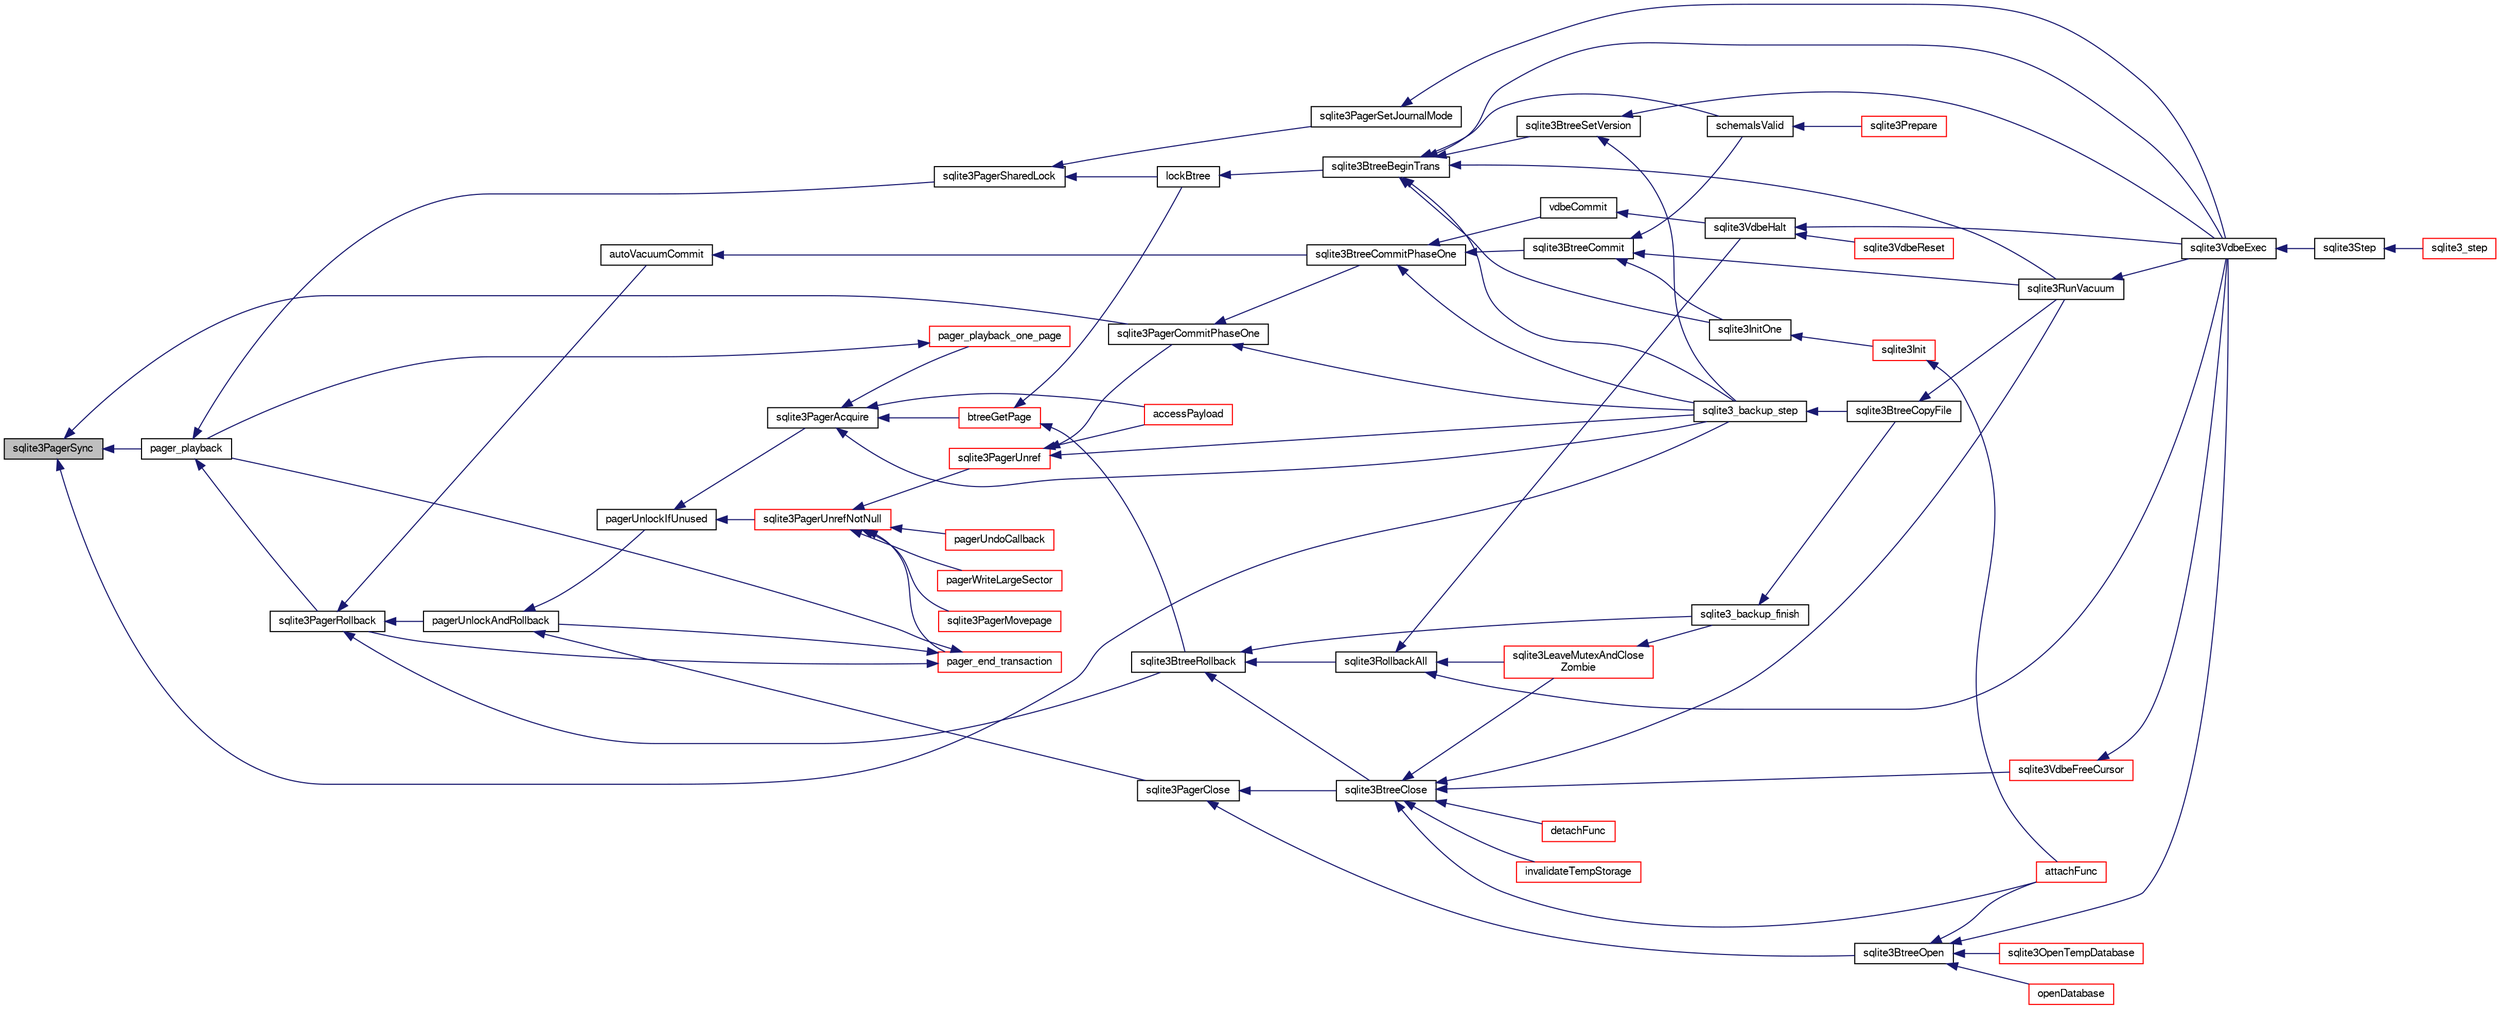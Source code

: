 digraph "sqlite3PagerSync"
{
  edge [fontname="FreeSans",fontsize="10",labelfontname="FreeSans",labelfontsize="10"];
  node [fontname="FreeSans",fontsize="10",shape=record];
  rankdir="LR";
  Node640385 [label="sqlite3PagerSync",height=0.2,width=0.4,color="black", fillcolor="grey75", style="filled", fontcolor="black"];
  Node640385 -> Node640386 [dir="back",color="midnightblue",fontsize="10",style="solid",fontname="FreeSans"];
  Node640386 [label="pager_playback",height=0.2,width=0.4,color="black", fillcolor="white", style="filled",URL="$sqlite3_8c.html#a9d9a750a9fc76eb4b668c8a16b164a65"];
  Node640386 -> Node640387 [dir="back",color="midnightblue",fontsize="10",style="solid",fontname="FreeSans"];
  Node640387 [label="sqlite3PagerSharedLock",height=0.2,width=0.4,color="black", fillcolor="white", style="filled",URL="$sqlite3_8c.html#a58c197b629fb6eaacf96c7add57c70df"];
  Node640387 -> Node640388 [dir="back",color="midnightblue",fontsize="10",style="solid",fontname="FreeSans"];
  Node640388 [label="sqlite3PagerSetJournalMode",height=0.2,width=0.4,color="black", fillcolor="white", style="filled",URL="$sqlite3_8c.html#afb929a0a4553cda84de16180ddbd09f7"];
  Node640388 -> Node640389 [dir="back",color="midnightblue",fontsize="10",style="solid",fontname="FreeSans"];
  Node640389 [label="sqlite3VdbeExec",height=0.2,width=0.4,color="black", fillcolor="white", style="filled",URL="$sqlite3_8c.html#a8ce40a614bdc56719c4d642b1e4dfb21"];
  Node640389 -> Node640390 [dir="back",color="midnightblue",fontsize="10",style="solid",fontname="FreeSans"];
  Node640390 [label="sqlite3Step",height=0.2,width=0.4,color="black", fillcolor="white", style="filled",URL="$sqlite3_8c.html#a3f2872e873e2758a4beedad1d5113554"];
  Node640390 -> Node640391 [dir="back",color="midnightblue",fontsize="10",style="solid",fontname="FreeSans"];
  Node640391 [label="sqlite3_step",height=0.2,width=0.4,color="red", fillcolor="white", style="filled",URL="$sqlite3_8h.html#ac1e491ce36b7471eb28387f7d3c74334"];
  Node640387 -> Node640650 [dir="back",color="midnightblue",fontsize="10",style="solid",fontname="FreeSans"];
  Node640650 [label="lockBtree",height=0.2,width=0.4,color="black", fillcolor="white", style="filled",URL="$sqlite3_8c.html#a5b808194d3178be15705a420265cee9d"];
  Node640650 -> Node640651 [dir="back",color="midnightblue",fontsize="10",style="solid",fontname="FreeSans"];
  Node640651 [label="sqlite3BtreeBeginTrans",height=0.2,width=0.4,color="black", fillcolor="white", style="filled",URL="$sqlite3_8c.html#a52d6706df15c67c22aa7d0e290c16bf5"];
  Node640651 -> Node640652 [dir="back",color="midnightblue",fontsize="10",style="solid",fontname="FreeSans"];
  Node640652 [label="sqlite3BtreeSetVersion",height=0.2,width=0.4,color="black", fillcolor="white", style="filled",URL="$sqlite3_8c.html#a2db3061b5c557699a47415ca0342ba01"];
  Node640652 -> Node640602 [dir="back",color="midnightblue",fontsize="10",style="solid",fontname="FreeSans"];
  Node640602 [label="sqlite3_backup_step",height=0.2,width=0.4,color="black", fillcolor="white", style="filled",URL="$sqlite3_8h.html#a1699b75e98d082eebc465a9e64c35269"];
  Node640602 -> Node640603 [dir="back",color="midnightblue",fontsize="10",style="solid",fontname="FreeSans"];
  Node640603 [label="sqlite3BtreeCopyFile",height=0.2,width=0.4,color="black", fillcolor="white", style="filled",URL="$sqlite3_8c.html#a4d9e19a79f0d5c1dfcef0bd137ae83f9"];
  Node640603 -> Node640575 [dir="back",color="midnightblue",fontsize="10",style="solid",fontname="FreeSans"];
  Node640575 [label="sqlite3RunVacuum",height=0.2,width=0.4,color="black", fillcolor="white", style="filled",URL="$sqlite3_8c.html#a5e83ddc7b3e7e8e79ad5d1fc92de1d2f"];
  Node640575 -> Node640389 [dir="back",color="midnightblue",fontsize="10",style="solid",fontname="FreeSans"];
  Node640652 -> Node640389 [dir="back",color="midnightblue",fontsize="10",style="solid",fontname="FreeSans"];
  Node640651 -> Node640602 [dir="back",color="midnightblue",fontsize="10",style="solid",fontname="FreeSans"];
  Node640651 -> Node640389 [dir="back",color="midnightblue",fontsize="10",style="solid",fontname="FreeSans"];
  Node640651 -> Node640415 [dir="back",color="midnightblue",fontsize="10",style="solid",fontname="FreeSans"];
  Node640415 [label="sqlite3InitOne",height=0.2,width=0.4,color="black", fillcolor="white", style="filled",URL="$sqlite3_8c.html#ac4318b25df65269906b0379251fe9b85"];
  Node640415 -> Node640416 [dir="back",color="midnightblue",fontsize="10",style="solid",fontname="FreeSans"];
  Node640416 [label="sqlite3Init",height=0.2,width=0.4,color="red", fillcolor="white", style="filled",URL="$sqlite3_8c.html#aed74e3dc765631a833f522f425ff5a48"];
  Node640416 -> Node640417 [dir="back",color="midnightblue",fontsize="10",style="solid",fontname="FreeSans"];
  Node640417 [label="attachFunc",height=0.2,width=0.4,color="red", fillcolor="white", style="filled",URL="$sqlite3_8c.html#a69cb751a7da501b9a0aa37e0d7c3eaf7"];
  Node640651 -> Node640600 [dir="back",color="midnightblue",fontsize="10",style="solid",fontname="FreeSans"];
  Node640600 [label="schemaIsValid",height=0.2,width=0.4,color="black", fillcolor="white", style="filled",URL="$sqlite3_8c.html#a7c466fe28e7ca6f46b8bf72c46d9738d"];
  Node640600 -> Node640568 [dir="back",color="midnightblue",fontsize="10",style="solid",fontname="FreeSans"];
  Node640568 [label="sqlite3Prepare",height=0.2,width=0.4,color="red", fillcolor="white", style="filled",URL="$sqlite3_8c.html#acb25890858d0bf4b12eb7aae569f0c7b"];
  Node640651 -> Node640575 [dir="back",color="midnightblue",fontsize="10",style="solid",fontname="FreeSans"];
  Node640386 -> Node640653 [dir="back",color="midnightblue",fontsize="10",style="solid",fontname="FreeSans"];
  Node640653 [label="sqlite3PagerRollback",height=0.2,width=0.4,color="black", fillcolor="white", style="filled",URL="$sqlite3_8c.html#afdd2ecbb97b7a716892ff6bd10c7dfd0"];
  Node640653 -> Node640654 [dir="back",color="midnightblue",fontsize="10",style="solid",fontname="FreeSans"];
  Node640654 [label="pagerUnlockAndRollback",height=0.2,width=0.4,color="black", fillcolor="white", style="filled",URL="$sqlite3_8c.html#a02d96b7bf62c3b13ba905d168914518c"];
  Node640654 -> Node640655 [dir="back",color="midnightblue",fontsize="10",style="solid",fontname="FreeSans"];
  Node640655 [label="sqlite3PagerClose",height=0.2,width=0.4,color="black", fillcolor="white", style="filled",URL="$sqlite3_8c.html#af94b1f96b60689fd09422cce2c85f53f"];
  Node640655 -> Node640656 [dir="back",color="midnightblue",fontsize="10",style="solid",fontname="FreeSans"];
  Node640656 [label="sqlite3BtreeOpen",height=0.2,width=0.4,color="black", fillcolor="white", style="filled",URL="$sqlite3_8c.html#a13dcb44dc34af6ce9d38de9c5aa975f9"];
  Node640656 -> Node640389 [dir="back",color="midnightblue",fontsize="10",style="solid",fontname="FreeSans"];
  Node640656 -> Node640417 [dir="back",color="midnightblue",fontsize="10",style="solid",fontname="FreeSans"];
  Node640656 -> Node640657 [dir="back",color="midnightblue",fontsize="10",style="solid",fontname="FreeSans"];
  Node640657 [label="sqlite3OpenTempDatabase",height=0.2,width=0.4,color="red", fillcolor="white", style="filled",URL="$sqlite3_8c.html#aaf3088380b731428b72d3b5777f93755"];
  Node640656 -> Node640624 [dir="back",color="midnightblue",fontsize="10",style="solid",fontname="FreeSans"];
  Node640624 [label="openDatabase",height=0.2,width=0.4,color="red", fillcolor="white", style="filled",URL="$sqlite3_8c.html#a6a9c3bc3a64234e863413f41db473758"];
  Node640655 -> Node640662 [dir="back",color="midnightblue",fontsize="10",style="solid",fontname="FreeSans"];
  Node640662 [label="sqlite3BtreeClose",height=0.2,width=0.4,color="black", fillcolor="white", style="filled",URL="$sqlite3_8c.html#a729b65009b66a99200496b09c124df01"];
  Node640662 -> Node640663 [dir="back",color="midnightblue",fontsize="10",style="solid",fontname="FreeSans"];
  Node640663 [label="sqlite3VdbeFreeCursor",height=0.2,width=0.4,color="red", fillcolor="white", style="filled",URL="$sqlite3_8c.html#a0f9084083e1d0639708934630f33d6ef"];
  Node640663 -> Node640389 [dir="back",color="midnightblue",fontsize="10",style="solid",fontname="FreeSans"];
  Node640662 -> Node640417 [dir="back",color="midnightblue",fontsize="10",style="solid",fontname="FreeSans"];
  Node640662 -> Node640604 [dir="back",color="midnightblue",fontsize="10",style="solid",fontname="FreeSans"];
  Node640604 [label="detachFunc",height=0.2,width=0.4,color="red", fillcolor="white", style="filled",URL="$sqlite3_8c.html#a2b3dd04cb87abd088926ab0082a60b77"];
  Node640662 -> Node640605 [dir="back",color="midnightblue",fontsize="10",style="solid",fontname="FreeSans"];
  Node640605 [label="invalidateTempStorage",height=0.2,width=0.4,color="red", fillcolor="white", style="filled",URL="$sqlite3_8c.html#a759777a1eb3c3e96a5af94932b39e69a"];
  Node640662 -> Node640575 [dir="back",color="midnightblue",fontsize="10",style="solid",fontname="FreeSans"];
  Node640662 -> Node640618 [dir="back",color="midnightblue",fontsize="10",style="solid",fontname="FreeSans"];
  Node640618 [label="sqlite3LeaveMutexAndClose\lZombie",height=0.2,width=0.4,color="red", fillcolor="white", style="filled",URL="$sqlite3_8c.html#afe3a37c29dcb0fe9fc15fe07a3976f59"];
  Node640618 -> Node640619 [dir="back",color="midnightblue",fontsize="10",style="solid",fontname="FreeSans"];
  Node640619 [label="sqlite3_backup_finish",height=0.2,width=0.4,color="black", fillcolor="white", style="filled",URL="$sqlite3_8h.html#a176857dd58d99be53b6d7305533e0048"];
  Node640619 -> Node640603 [dir="back",color="midnightblue",fontsize="10",style="solid",fontname="FreeSans"];
  Node640654 -> Node640667 [dir="back",color="midnightblue",fontsize="10",style="solid",fontname="FreeSans"];
  Node640667 [label="pagerUnlockIfUnused",height=0.2,width=0.4,color="black", fillcolor="white", style="filled",URL="$sqlite3_8c.html#abf547f4276efb6f10262f7fde1e4d065"];
  Node640667 -> Node640668 [dir="back",color="midnightblue",fontsize="10",style="solid",fontname="FreeSans"];
  Node640668 [label="sqlite3PagerAcquire",height=0.2,width=0.4,color="black", fillcolor="white", style="filled",URL="$sqlite3_8c.html#a22a53daafd2bd778cda390312651f994"];
  Node640668 -> Node640669 [dir="back",color="midnightblue",fontsize="10",style="solid",fontname="FreeSans"];
  Node640669 [label="pager_playback_one_page",height=0.2,width=0.4,color="red", fillcolor="white", style="filled",URL="$sqlite3_8c.html#adfca1dee9939482792fe2b4ed982d00e"];
  Node640669 -> Node640386 [dir="back",color="midnightblue",fontsize="10",style="solid",fontname="FreeSans"];
  Node640668 -> Node640674 [dir="back",color="midnightblue",fontsize="10",style="solid",fontname="FreeSans"];
  Node640674 [label="btreeGetPage",height=0.2,width=0.4,color="red", fillcolor="white", style="filled",URL="$sqlite3_8c.html#ac59679e30ceb0190614fbd19a7feb6de"];
  Node640674 -> Node640650 [dir="back",color="midnightblue",fontsize="10",style="solid",fontname="FreeSans"];
  Node640674 -> Node640713 [dir="back",color="midnightblue",fontsize="10",style="solid",fontname="FreeSans"];
  Node640713 [label="sqlite3BtreeRollback",height=0.2,width=0.4,color="black", fillcolor="white", style="filled",URL="$sqlite3_8c.html#a317473acdafdd688385c8954f09de186"];
  Node640713 -> Node640662 [dir="back",color="midnightblue",fontsize="10",style="solid",fontname="FreeSans"];
  Node640713 -> Node640619 [dir="back",color="midnightblue",fontsize="10",style="solid",fontname="FreeSans"];
  Node640713 -> Node640607 [dir="back",color="midnightblue",fontsize="10",style="solid",fontname="FreeSans"];
  Node640607 [label="sqlite3RollbackAll",height=0.2,width=0.4,color="black", fillcolor="white", style="filled",URL="$sqlite3_8c.html#ad902dd388d73208539f557962e3fe6bb"];
  Node640607 -> Node640608 [dir="back",color="midnightblue",fontsize="10",style="solid",fontname="FreeSans"];
  Node640608 [label="sqlite3VdbeHalt",height=0.2,width=0.4,color="black", fillcolor="white", style="filled",URL="$sqlite3_8c.html#a8d1d99703d999190fbc35ecc981cb709"];
  Node640608 -> Node640609 [dir="back",color="midnightblue",fontsize="10",style="solid",fontname="FreeSans"];
  Node640609 [label="sqlite3VdbeReset",height=0.2,width=0.4,color="red", fillcolor="white", style="filled",URL="$sqlite3_8c.html#a315a913742f7267f90d46d41446353b1"];
  Node640608 -> Node640389 [dir="back",color="midnightblue",fontsize="10",style="solid",fontname="FreeSans"];
  Node640607 -> Node640389 [dir="back",color="midnightblue",fontsize="10",style="solid",fontname="FreeSans"];
  Node640607 -> Node640618 [dir="back",color="midnightblue",fontsize="10",style="solid",fontname="FreeSans"];
  Node640668 -> Node640715 [dir="back",color="midnightblue",fontsize="10",style="solid",fontname="FreeSans"];
  Node640715 [label="accessPayload",height=0.2,width=0.4,color="red", fillcolor="white", style="filled",URL="$sqlite3_8c.html#acf70e6d3cb6afd54d677b3dffb6959d2"];
  Node640668 -> Node640602 [dir="back",color="midnightblue",fontsize="10",style="solid",fontname="FreeSans"];
  Node640667 -> Node640734 [dir="back",color="midnightblue",fontsize="10",style="solid",fontname="FreeSans"];
  Node640734 [label="sqlite3PagerUnrefNotNull",height=0.2,width=0.4,color="red", fillcolor="white", style="filled",URL="$sqlite3_8c.html#a4b314f96f09f5c68c94672e420e31ab9"];
  Node640734 -> Node640735 [dir="back",color="midnightblue",fontsize="10",style="solid",fontname="FreeSans"];
  Node640735 [label="pager_end_transaction",height=0.2,width=0.4,color="red", fillcolor="white", style="filled",URL="$sqlite3_8c.html#a0814e2cfab386b1e3ba74528870339fe"];
  Node640735 -> Node640654 [dir="back",color="midnightblue",fontsize="10",style="solid",fontname="FreeSans"];
  Node640735 -> Node640386 [dir="back",color="midnightblue",fontsize="10",style="solid",fontname="FreeSans"];
  Node640735 -> Node640653 [dir="back",color="midnightblue",fontsize="10",style="solid",fontname="FreeSans"];
  Node640734 -> Node640738 [dir="back",color="midnightblue",fontsize="10",style="solid",fontname="FreeSans"];
  Node640738 [label="pagerUndoCallback",height=0.2,width=0.4,color="red", fillcolor="white", style="filled",URL="$sqlite3_8c.html#aca578b7eaed97dbbc2219eb67e1de24f"];
  Node640734 -> Node640740 [dir="back",color="midnightblue",fontsize="10",style="solid",fontname="FreeSans"];
  Node640740 [label="sqlite3PagerUnref",height=0.2,width=0.4,color="red", fillcolor="white", style="filled",URL="$sqlite3_8c.html#aa9d040b7f24a8a5d99bf96863b52cd15"];
  Node640740 -> Node640742 [dir="back",color="midnightblue",fontsize="10",style="solid",fontname="FreeSans"];
  Node640742 [label="sqlite3PagerCommitPhaseOne",height=0.2,width=0.4,color="black", fillcolor="white", style="filled",URL="$sqlite3_8c.html#a2baf986bff9120486e9acc5951494ea7"];
  Node640742 -> Node640708 [dir="back",color="midnightblue",fontsize="10",style="solid",fontname="FreeSans"];
  Node640708 [label="sqlite3BtreeCommitPhaseOne",height=0.2,width=0.4,color="black", fillcolor="white", style="filled",URL="$sqlite3_8c.html#ae266cba101e64ad99a166f237532e262"];
  Node640708 -> Node640709 [dir="back",color="midnightblue",fontsize="10",style="solid",fontname="FreeSans"];
  Node640709 [label="sqlite3BtreeCommit",height=0.2,width=0.4,color="black", fillcolor="white", style="filled",URL="$sqlite3_8c.html#a8e56ab314556935f9f73080147d26419"];
  Node640709 -> Node640415 [dir="back",color="midnightblue",fontsize="10",style="solid",fontname="FreeSans"];
  Node640709 -> Node640600 [dir="back",color="midnightblue",fontsize="10",style="solid",fontname="FreeSans"];
  Node640709 -> Node640575 [dir="back",color="midnightblue",fontsize="10",style="solid",fontname="FreeSans"];
  Node640708 -> Node640602 [dir="back",color="midnightblue",fontsize="10",style="solid",fontname="FreeSans"];
  Node640708 -> Node640710 [dir="back",color="midnightblue",fontsize="10",style="solid",fontname="FreeSans"];
  Node640710 [label="vdbeCommit",height=0.2,width=0.4,color="black", fillcolor="white", style="filled",URL="$sqlite3_8c.html#a5d7f1e0625451b987728f600cfe1b92d"];
  Node640710 -> Node640608 [dir="back",color="midnightblue",fontsize="10",style="solid",fontname="FreeSans"];
  Node640742 -> Node640602 [dir="back",color="midnightblue",fontsize="10",style="solid",fontname="FreeSans"];
  Node640740 -> Node640715 [dir="back",color="midnightblue",fontsize="10",style="solid",fontname="FreeSans"];
  Node640740 -> Node640602 [dir="back",color="midnightblue",fontsize="10",style="solid",fontname="FreeSans"];
  Node640734 -> Node640757 [dir="back",color="midnightblue",fontsize="10",style="solid",fontname="FreeSans"];
  Node640757 [label="pagerWriteLargeSector",height=0.2,width=0.4,color="red", fillcolor="white", style="filled",URL="$sqlite3_8c.html#a06334f0cc1c2dc95ffe29c2359928b92"];
  Node640734 -> Node640759 [dir="back",color="midnightblue",fontsize="10",style="solid",fontname="FreeSans"];
  Node640759 [label="sqlite3PagerMovepage",height=0.2,width=0.4,color="red", fillcolor="white", style="filled",URL="$sqlite3_8c.html#a8cdedc7a185709301f12c4d7b305aa1e"];
  Node640653 -> Node640707 [dir="back",color="midnightblue",fontsize="10",style="solid",fontname="FreeSans"];
  Node640707 [label="autoVacuumCommit",height=0.2,width=0.4,color="black", fillcolor="white", style="filled",URL="$sqlite3_8c.html#a809d22c6311135ae3048adf41febaef0"];
  Node640707 -> Node640708 [dir="back",color="midnightblue",fontsize="10",style="solid",fontname="FreeSans"];
  Node640653 -> Node640713 [dir="back",color="midnightblue",fontsize="10",style="solid",fontname="FreeSans"];
  Node640385 -> Node640742 [dir="back",color="midnightblue",fontsize="10",style="solid",fontname="FreeSans"];
  Node640385 -> Node640602 [dir="back",color="midnightblue",fontsize="10",style="solid",fontname="FreeSans"];
}
